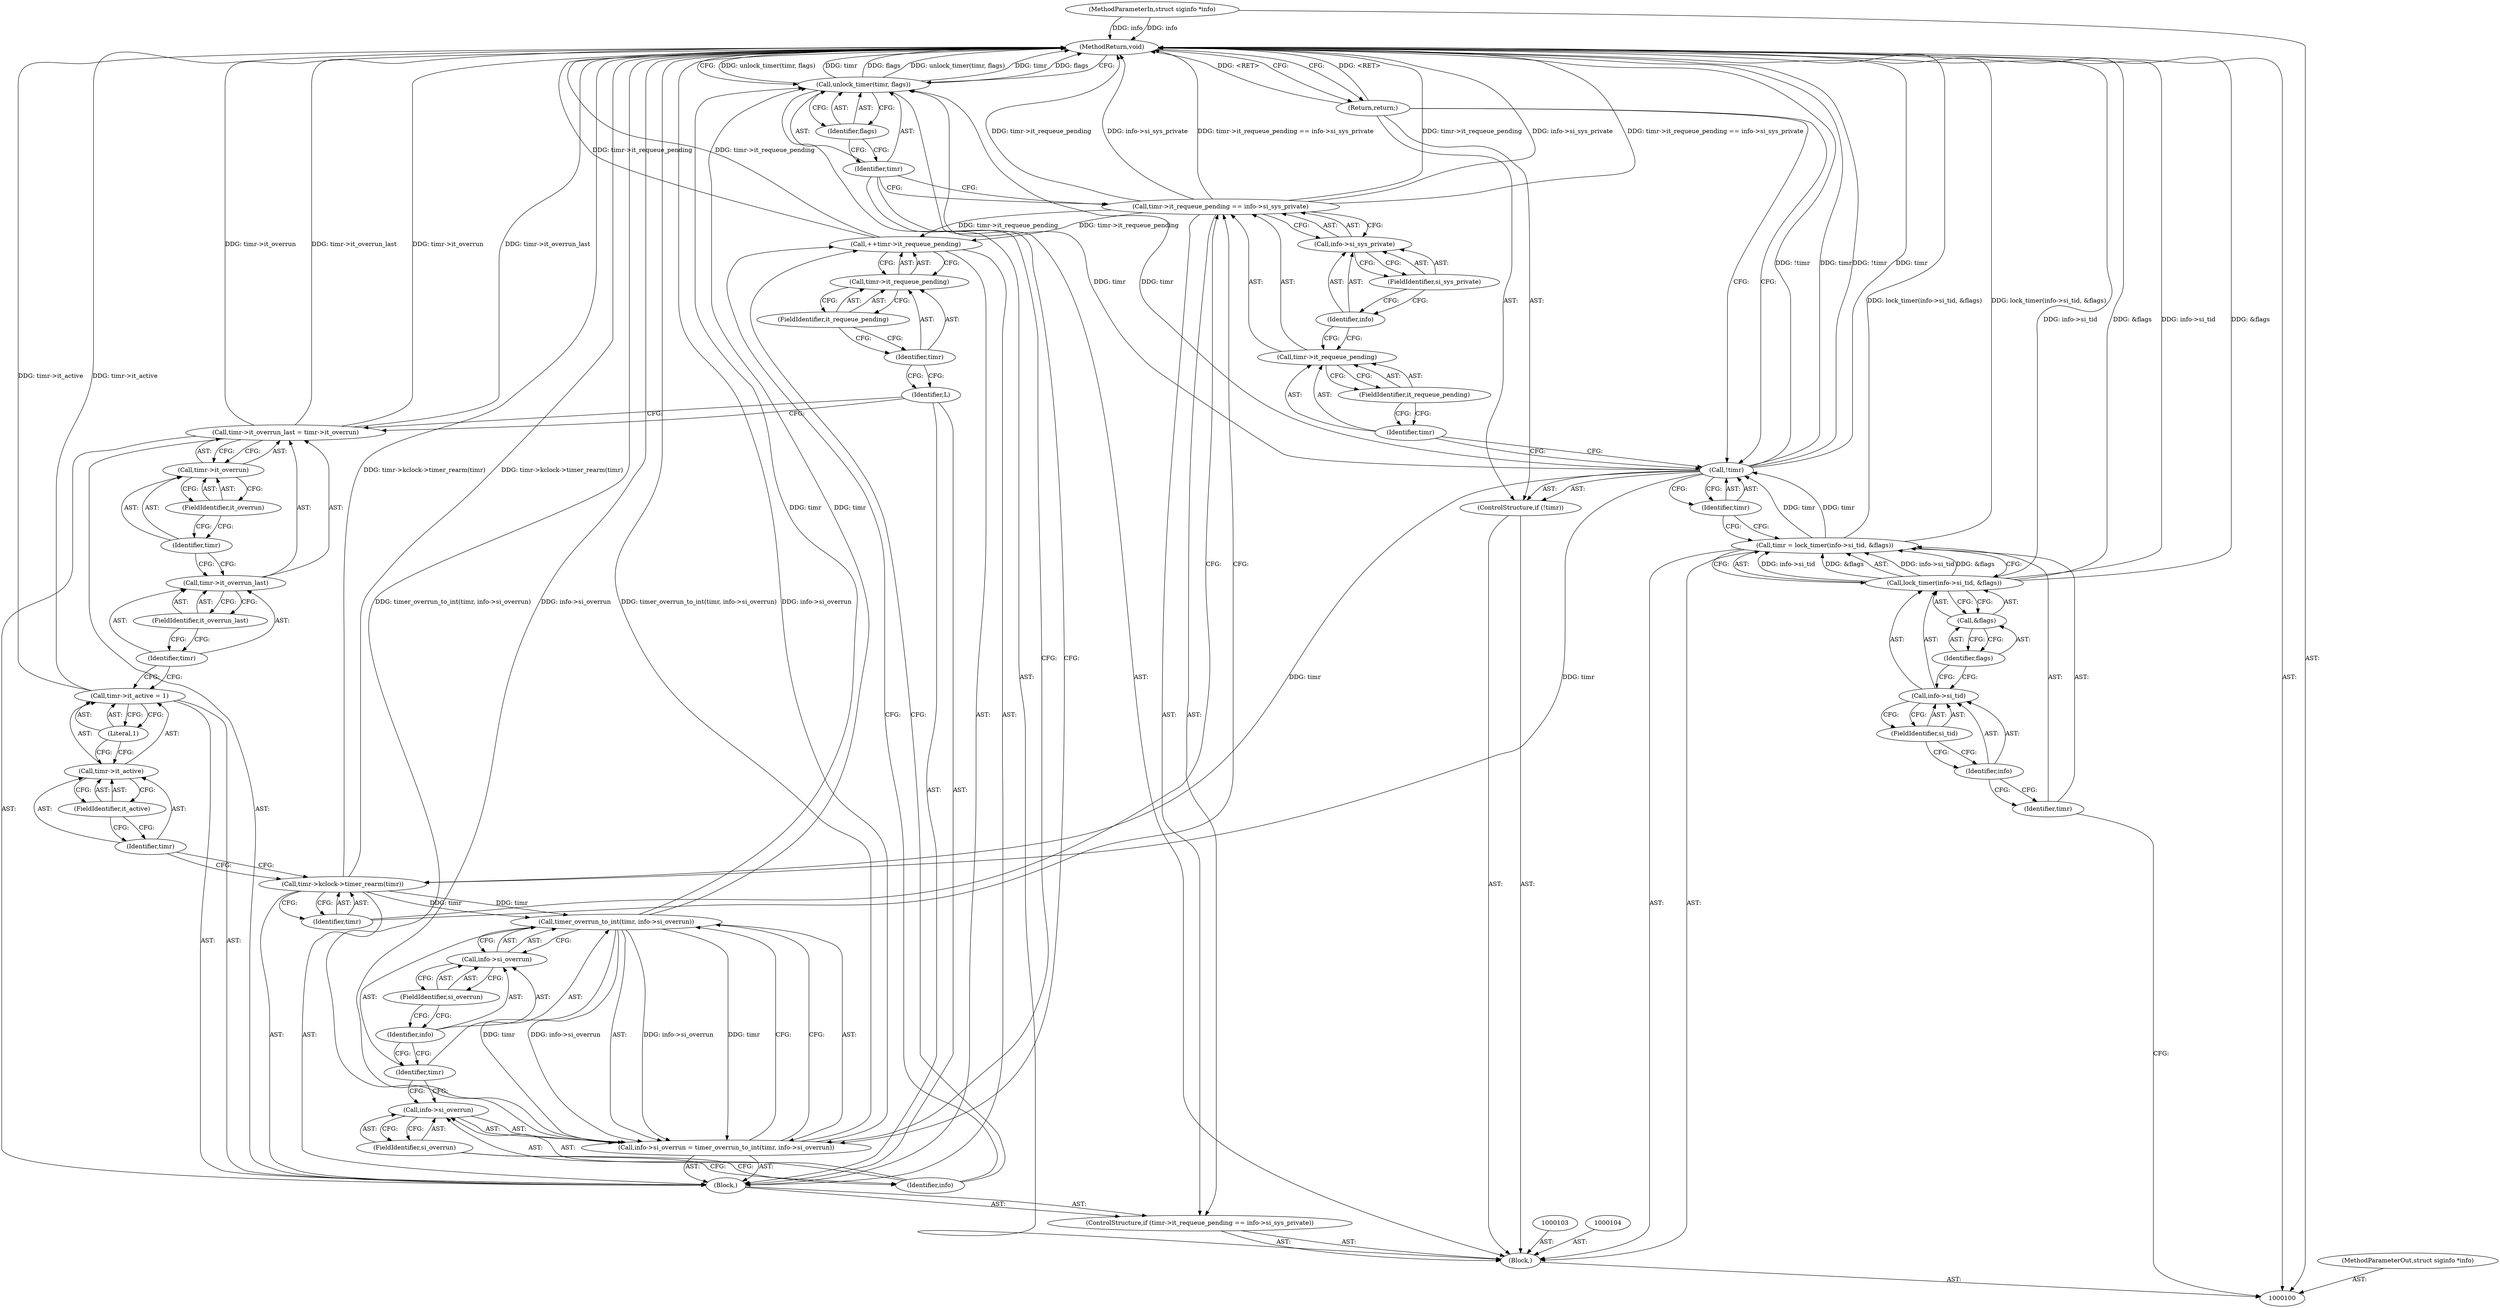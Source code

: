 digraph "0_linux_78c9c4dfbf8c04883941445a195276bb4bb92c76_5" {
"1000157" [label="(MethodReturn,void)"];
"1000101" [label="(MethodParameterIn,struct siginfo *info)"];
"1000211" [label="(MethodParameterOut,struct siginfo *info)"];
"1000117" [label="(ControlStructure,if (timr->it_requeue_pending == info->si_sys_private))"];
"1000121" [label="(FieldIdentifier,it_requeue_pending)"];
"1000122" [label="(Call,info->si_sys_private)"];
"1000123" [label="(Identifier,info)"];
"1000124" [label="(FieldIdentifier,si_sys_private)"];
"1000118" [label="(Call,timr->it_requeue_pending == info->si_sys_private)"];
"1000119" [label="(Call,timr->it_requeue_pending)"];
"1000120" [label="(Identifier,timr)"];
"1000125" [label="(Block,)"];
"1000126" [label="(Call,timr->kclock->timer_rearm(timr))"];
"1000127" [label="(Identifier,timr)"];
"1000132" [label="(Literal,1)"];
"1000128" [label="(Call,timr->it_active = 1)"];
"1000129" [label="(Call,timr->it_active)"];
"1000130" [label="(Identifier,timr)"];
"1000131" [label="(FieldIdentifier,it_active)"];
"1000137" [label="(Call,timr->it_overrun)"];
"1000138" [label="(Identifier,timr)"];
"1000133" [label="(Call,timr->it_overrun_last = timr->it_overrun)"];
"1000134" [label="(Call,timr->it_overrun_last)"];
"1000135" [label="(Identifier,timr)"];
"1000139" [label="(FieldIdentifier,it_overrun)"];
"1000136" [label="(FieldIdentifier,it_overrun_last)"];
"1000140" [label="(Identifier,L)"];
"1000144" [label="(FieldIdentifier,it_requeue_pending)"];
"1000141" [label="(Call,++timr->it_requeue_pending)"];
"1000142" [label="(Call,timr->it_requeue_pending)"];
"1000143" [label="(Identifier,timr)"];
"1000145" [label="(Call,info->si_overrun = timer_overrun_to_int(timr, info->si_overrun))"];
"1000146" [label="(Call,info->si_overrun)"];
"1000147" [label="(Identifier,info)"];
"1000149" [label="(Call,timer_overrun_to_int(timr, info->si_overrun))"];
"1000150" [label="(Identifier,timr)"];
"1000151" [label="(Call,info->si_overrun)"];
"1000152" [label="(Identifier,info)"];
"1000153" [label="(FieldIdentifier,si_overrun)"];
"1000148" [label="(FieldIdentifier,si_overrun)"];
"1000102" [label="(Block,)"];
"1000155" [label="(Identifier,timr)"];
"1000154" [label="(Call,unlock_timer(timr, flags))"];
"1000156" [label="(Identifier,flags)"];
"1000105" [label="(Call,timr = lock_timer(info->si_tid, &flags))"];
"1000106" [label="(Identifier,timr)"];
"1000108" [label="(Call,info->si_tid)"];
"1000109" [label="(Identifier,info)"];
"1000110" [label="(FieldIdentifier,si_tid)"];
"1000111" [label="(Call,&flags)"];
"1000112" [label="(Identifier,flags)"];
"1000107" [label="(Call,lock_timer(info->si_tid, &flags))"];
"1000113" [label="(ControlStructure,if (!timr))"];
"1000114" [label="(Call,!timr)"];
"1000115" [label="(Identifier,timr)"];
"1000116" [label="(Return,return;)"];
"1000157" -> "1000100"  [label="AST: "];
"1000157" -> "1000116"  [label="CFG: "];
"1000157" -> "1000154"  [label="CFG: "];
"1000116" -> "1000157"  [label="DDG: <RET>"];
"1000126" -> "1000157"  [label="DDG: timr->kclock->timer_rearm(timr)"];
"1000141" -> "1000157"  [label="DDG: timr->it_requeue_pending"];
"1000107" -> "1000157"  [label="DDG: info->si_tid"];
"1000107" -> "1000157"  [label="DDG: &flags"];
"1000105" -> "1000157"  [label="DDG: lock_timer(info->si_tid, &flags)"];
"1000114" -> "1000157"  [label="DDG: !timr"];
"1000114" -> "1000157"  [label="DDG: timr"];
"1000145" -> "1000157"  [label="DDG: timer_overrun_to_int(timr, info->si_overrun)"];
"1000145" -> "1000157"  [label="DDG: info->si_overrun"];
"1000118" -> "1000157"  [label="DDG: timr->it_requeue_pending == info->si_sys_private"];
"1000118" -> "1000157"  [label="DDG: timr->it_requeue_pending"];
"1000118" -> "1000157"  [label="DDG: info->si_sys_private"];
"1000154" -> "1000157"  [label="DDG: unlock_timer(timr, flags)"];
"1000154" -> "1000157"  [label="DDG: timr"];
"1000154" -> "1000157"  [label="DDG: flags"];
"1000101" -> "1000157"  [label="DDG: info"];
"1000133" -> "1000157"  [label="DDG: timr->it_overrun"];
"1000133" -> "1000157"  [label="DDG: timr->it_overrun_last"];
"1000128" -> "1000157"  [label="DDG: timr->it_active"];
"1000101" -> "1000100"  [label="AST: "];
"1000101" -> "1000157"  [label="DDG: info"];
"1000211" -> "1000100"  [label="AST: "];
"1000117" -> "1000102"  [label="AST: "];
"1000118" -> "1000117"  [label="AST: "];
"1000125" -> "1000117"  [label="AST: "];
"1000121" -> "1000119"  [label="AST: "];
"1000121" -> "1000120"  [label="CFG: "];
"1000119" -> "1000121"  [label="CFG: "];
"1000122" -> "1000118"  [label="AST: "];
"1000122" -> "1000124"  [label="CFG: "];
"1000123" -> "1000122"  [label="AST: "];
"1000124" -> "1000122"  [label="AST: "];
"1000118" -> "1000122"  [label="CFG: "];
"1000123" -> "1000122"  [label="AST: "];
"1000123" -> "1000119"  [label="CFG: "];
"1000124" -> "1000123"  [label="CFG: "];
"1000124" -> "1000122"  [label="AST: "];
"1000124" -> "1000123"  [label="CFG: "];
"1000122" -> "1000124"  [label="CFG: "];
"1000118" -> "1000117"  [label="AST: "];
"1000118" -> "1000122"  [label="CFG: "];
"1000119" -> "1000118"  [label="AST: "];
"1000122" -> "1000118"  [label="AST: "];
"1000127" -> "1000118"  [label="CFG: "];
"1000155" -> "1000118"  [label="CFG: "];
"1000118" -> "1000157"  [label="DDG: timr->it_requeue_pending == info->si_sys_private"];
"1000118" -> "1000157"  [label="DDG: timr->it_requeue_pending"];
"1000118" -> "1000157"  [label="DDG: info->si_sys_private"];
"1000118" -> "1000141"  [label="DDG: timr->it_requeue_pending"];
"1000119" -> "1000118"  [label="AST: "];
"1000119" -> "1000121"  [label="CFG: "];
"1000120" -> "1000119"  [label="AST: "];
"1000121" -> "1000119"  [label="AST: "];
"1000123" -> "1000119"  [label="CFG: "];
"1000120" -> "1000119"  [label="AST: "];
"1000120" -> "1000114"  [label="CFG: "];
"1000121" -> "1000120"  [label="CFG: "];
"1000125" -> "1000117"  [label="AST: "];
"1000126" -> "1000125"  [label="AST: "];
"1000128" -> "1000125"  [label="AST: "];
"1000133" -> "1000125"  [label="AST: "];
"1000140" -> "1000125"  [label="AST: "];
"1000141" -> "1000125"  [label="AST: "];
"1000145" -> "1000125"  [label="AST: "];
"1000126" -> "1000125"  [label="AST: "];
"1000126" -> "1000127"  [label="CFG: "];
"1000127" -> "1000126"  [label="AST: "];
"1000130" -> "1000126"  [label="CFG: "];
"1000126" -> "1000157"  [label="DDG: timr->kclock->timer_rearm(timr)"];
"1000114" -> "1000126"  [label="DDG: timr"];
"1000126" -> "1000149"  [label="DDG: timr"];
"1000127" -> "1000126"  [label="AST: "];
"1000127" -> "1000118"  [label="CFG: "];
"1000126" -> "1000127"  [label="CFG: "];
"1000132" -> "1000128"  [label="AST: "];
"1000132" -> "1000129"  [label="CFG: "];
"1000128" -> "1000132"  [label="CFG: "];
"1000128" -> "1000125"  [label="AST: "];
"1000128" -> "1000132"  [label="CFG: "];
"1000129" -> "1000128"  [label="AST: "];
"1000132" -> "1000128"  [label="AST: "];
"1000135" -> "1000128"  [label="CFG: "];
"1000128" -> "1000157"  [label="DDG: timr->it_active"];
"1000129" -> "1000128"  [label="AST: "];
"1000129" -> "1000131"  [label="CFG: "];
"1000130" -> "1000129"  [label="AST: "];
"1000131" -> "1000129"  [label="AST: "];
"1000132" -> "1000129"  [label="CFG: "];
"1000130" -> "1000129"  [label="AST: "];
"1000130" -> "1000126"  [label="CFG: "];
"1000131" -> "1000130"  [label="CFG: "];
"1000131" -> "1000129"  [label="AST: "];
"1000131" -> "1000130"  [label="CFG: "];
"1000129" -> "1000131"  [label="CFG: "];
"1000137" -> "1000133"  [label="AST: "];
"1000137" -> "1000139"  [label="CFG: "];
"1000138" -> "1000137"  [label="AST: "];
"1000139" -> "1000137"  [label="AST: "];
"1000133" -> "1000137"  [label="CFG: "];
"1000138" -> "1000137"  [label="AST: "];
"1000138" -> "1000134"  [label="CFG: "];
"1000139" -> "1000138"  [label="CFG: "];
"1000133" -> "1000125"  [label="AST: "];
"1000133" -> "1000137"  [label="CFG: "];
"1000134" -> "1000133"  [label="AST: "];
"1000137" -> "1000133"  [label="AST: "];
"1000140" -> "1000133"  [label="CFG: "];
"1000133" -> "1000157"  [label="DDG: timr->it_overrun"];
"1000133" -> "1000157"  [label="DDG: timr->it_overrun_last"];
"1000134" -> "1000133"  [label="AST: "];
"1000134" -> "1000136"  [label="CFG: "];
"1000135" -> "1000134"  [label="AST: "];
"1000136" -> "1000134"  [label="AST: "];
"1000138" -> "1000134"  [label="CFG: "];
"1000135" -> "1000134"  [label="AST: "];
"1000135" -> "1000128"  [label="CFG: "];
"1000136" -> "1000135"  [label="CFG: "];
"1000139" -> "1000137"  [label="AST: "];
"1000139" -> "1000138"  [label="CFG: "];
"1000137" -> "1000139"  [label="CFG: "];
"1000136" -> "1000134"  [label="AST: "];
"1000136" -> "1000135"  [label="CFG: "];
"1000134" -> "1000136"  [label="CFG: "];
"1000140" -> "1000125"  [label="AST: "];
"1000140" -> "1000133"  [label="CFG: "];
"1000143" -> "1000140"  [label="CFG: "];
"1000144" -> "1000142"  [label="AST: "];
"1000144" -> "1000143"  [label="CFG: "];
"1000142" -> "1000144"  [label="CFG: "];
"1000141" -> "1000125"  [label="AST: "];
"1000141" -> "1000142"  [label="CFG: "];
"1000142" -> "1000141"  [label="AST: "];
"1000147" -> "1000141"  [label="CFG: "];
"1000141" -> "1000157"  [label="DDG: timr->it_requeue_pending"];
"1000118" -> "1000141"  [label="DDG: timr->it_requeue_pending"];
"1000142" -> "1000141"  [label="AST: "];
"1000142" -> "1000144"  [label="CFG: "];
"1000143" -> "1000142"  [label="AST: "];
"1000144" -> "1000142"  [label="AST: "];
"1000141" -> "1000142"  [label="CFG: "];
"1000143" -> "1000142"  [label="AST: "];
"1000143" -> "1000140"  [label="CFG: "];
"1000144" -> "1000143"  [label="CFG: "];
"1000145" -> "1000125"  [label="AST: "];
"1000145" -> "1000149"  [label="CFG: "];
"1000146" -> "1000145"  [label="AST: "];
"1000149" -> "1000145"  [label="AST: "];
"1000155" -> "1000145"  [label="CFG: "];
"1000145" -> "1000157"  [label="DDG: timer_overrun_to_int(timr, info->si_overrun)"];
"1000145" -> "1000157"  [label="DDG: info->si_overrun"];
"1000149" -> "1000145"  [label="DDG: timr"];
"1000149" -> "1000145"  [label="DDG: info->si_overrun"];
"1000146" -> "1000145"  [label="AST: "];
"1000146" -> "1000148"  [label="CFG: "];
"1000147" -> "1000146"  [label="AST: "];
"1000148" -> "1000146"  [label="AST: "];
"1000150" -> "1000146"  [label="CFG: "];
"1000147" -> "1000146"  [label="AST: "];
"1000147" -> "1000141"  [label="CFG: "];
"1000148" -> "1000147"  [label="CFG: "];
"1000149" -> "1000145"  [label="AST: "];
"1000149" -> "1000151"  [label="CFG: "];
"1000150" -> "1000149"  [label="AST: "];
"1000151" -> "1000149"  [label="AST: "];
"1000145" -> "1000149"  [label="CFG: "];
"1000149" -> "1000145"  [label="DDG: timr"];
"1000149" -> "1000145"  [label="DDG: info->si_overrun"];
"1000126" -> "1000149"  [label="DDG: timr"];
"1000149" -> "1000154"  [label="DDG: timr"];
"1000150" -> "1000149"  [label="AST: "];
"1000150" -> "1000146"  [label="CFG: "];
"1000152" -> "1000150"  [label="CFG: "];
"1000151" -> "1000149"  [label="AST: "];
"1000151" -> "1000153"  [label="CFG: "];
"1000152" -> "1000151"  [label="AST: "];
"1000153" -> "1000151"  [label="AST: "];
"1000149" -> "1000151"  [label="CFG: "];
"1000152" -> "1000151"  [label="AST: "];
"1000152" -> "1000150"  [label="CFG: "];
"1000153" -> "1000152"  [label="CFG: "];
"1000153" -> "1000151"  [label="AST: "];
"1000153" -> "1000152"  [label="CFG: "];
"1000151" -> "1000153"  [label="CFG: "];
"1000148" -> "1000146"  [label="AST: "];
"1000148" -> "1000147"  [label="CFG: "];
"1000146" -> "1000148"  [label="CFG: "];
"1000102" -> "1000100"  [label="AST: "];
"1000103" -> "1000102"  [label="AST: "];
"1000104" -> "1000102"  [label="AST: "];
"1000105" -> "1000102"  [label="AST: "];
"1000113" -> "1000102"  [label="AST: "];
"1000117" -> "1000102"  [label="AST: "];
"1000154" -> "1000102"  [label="AST: "];
"1000155" -> "1000154"  [label="AST: "];
"1000155" -> "1000145"  [label="CFG: "];
"1000155" -> "1000118"  [label="CFG: "];
"1000156" -> "1000155"  [label="CFG: "];
"1000154" -> "1000102"  [label="AST: "];
"1000154" -> "1000156"  [label="CFG: "];
"1000155" -> "1000154"  [label="AST: "];
"1000156" -> "1000154"  [label="AST: "];
"1000157" -> "1000154"  [label="CFG: "];
"1000154" -> "1000157"  [label="DDG: unlock_timer(timr, flags)"];
"1000154" -> "1000157"  [label="DDG: timr"];
"1000154" -> "1000157"  [label="DDG: flags"];
"1000114" -> "1000154"  [label="DDG: timr"];
"1000149" -> "1000154"  [label="DDG: timr"];
"1000156" -> "1000154"  [label="AST: "];
"1000156" -> "1000155"  [label="CFG: "];
"1000154" -> "1000156"  [label="CFG: "];
"1000105" -> "1000102"  [label="AST: "];
"1000105" -> "1000107"  [label="CFG: "];
"1000106" -> "1000105"  [label="AST: "];
"1000107" -> "1000105"  [label="AST: "];
"1000115" -> "1000105"  [label="CFG: "];
"1000105" -> "1000157"  [label="DDG: lock_timer(info->si_tid, &flags)"];
"1000107" -> "1000105"  [label="DDG: info->si_tid"];
"1000107" -> "1000105"  [label="DDG: &flags"];
"1000105" -> "1000114"  [label="DDG: timr"];
"1000106" -> "1000105"  [label="AST: "];
"1000106" -> "1000100"  [label="CFG: "];
"1000109" -> "1000106"  [label="CFG: "];
"1000108" -> "1000107"  [label="AST: "];
"1000108" -> "1000110"  [label="CFG: "];
"1000109" -> "1000108"  [label="AST: "];
"1000110" -> "1000108"  [label="AST: "];
"1000112" -> "1000108"  [label="CFG: "];
"1000109" -> "1000108"  [label="AST: "];
"1000109" -> "1000106"  [label="CFG: "];
"1000110" -> "1000109"  [label="CFG: "];
"1000110" -> "1000108"  [label="AST: "];
"1000110" -> "1000109"  [label="CFG: "];
"1000108" -> "1000110"  [label="CFG: "];
"1000111" -> "1000107"  [label="AST: "];
"1000111" -> "1000112"  [label="CFG: "];
"1000112" -> "1000111"  [label="AST: "];
"1000107" -> "1000111"  [label="CFG: "];
"1000112" -> "1000111"  [label="AST: "];
"1000112" -> "1000108"  [label="CFG: "];
"1000111" -> "1000112"  [label="CFG: "];
"1000107" -> "1000105"  [label="AST: "];
"1000107" -> "1000111"  [label="CFG: "];
"1000108" -> "1000107"  [label="AST: "];
"1000111" -> "1000107"  [label="AST: "];
"1000105" -> "1000107"  [label="CFG: "];
"1000107" -> "1000157"  [label="DDG: info->si_tid"];
"1000107" -> "1000157"  [label="DDG: &flags"];
"1000107" -> "1000105"  [label="DDG: info->si_tid"];
"1000107" -> "1000105"  [label="DDG: &flags"];
"1000113" -> "1000102"  [label="AST: "];
"1000114" -> "1000113"  [label="AST: "];
"1000116" -> "1000113"  [label="AST: "];
"1000114" -> "1000113"  [label="AST: "];
"1000114" -> "1000115"  [label="CFG: "];
"1000115" -> "1000114"  [label="AST: "];
"1000116" -> "1000114"  [label="CFG: "];
"1000120" -> "1000114"  [label="CFG: "];
"1000114" -> "1000157"  [label="DDG: !timr"];
"1000114" -> "1000157"  [label="DDG: timr"];
"1000105" -> "1000114"  [label="DDG: timr"];
"1000114" -> "1000126"  [label="DDG: timr"];
"1000114" -> "1000154"  [label="DDG: timr"];
"1000115" -> "1000114"  [label="AST: "];
"1000115" -> "1000105"  [label="CFG: "];
"1000114" -> "1000115"  [label="CFG: "];
"1000116" -> "1000113"  [label="AST: "];
"1000116" -> "1000114"  [label="CFG: "];
"1000157" -> "1000116"  [label="CFG: "];
"1000116" -> "1000157"  [label="DDG: <RET>"];
}
